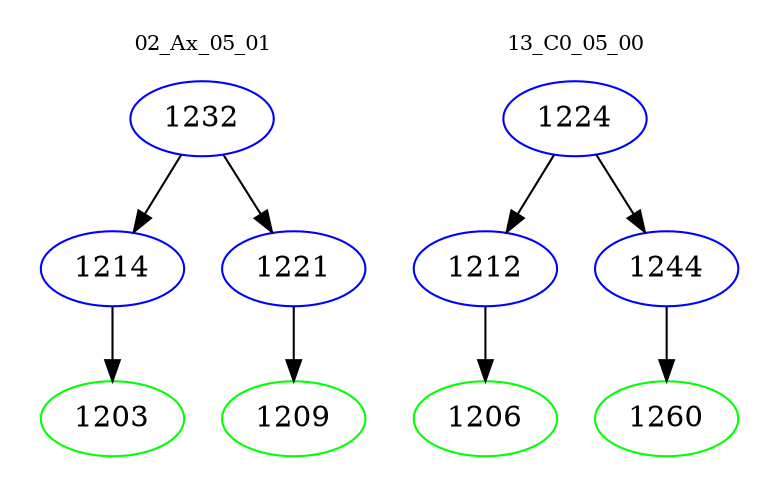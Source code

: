 digraph{
subgraph cluster_0 {
color = white
label = "02_Ax_05_01";
fontsize=10;
T0_1232 [label="1232", color="blue"]
T0_1232 -> T0_1214 [color="black"]
T0_1214 [label="1214", color="blue"]
T0_1214 -> T0_1203 [color="black"]
T0_1203 [label="1203", color="green"]
T0_1232 -> T0_1221 [color="black"]
T0_1221 [label="1221", color="blue"]
T0_1221 -> T0_1209 [color="black"]
T0_1209 [label="1209", color="green"]
}
subgraph cluster_1 {
color = white
label = "13_C0_05_00";
fontsize=10;
T1_1224 [label="1224", color="blue"]
T1_1224 -> T1_1212 [color="black"]
T1_1212 [label="1212", color="blue"]
T1_1212 -> T1_1206 [color="black"]
T1_1206 [label="1206", color="green"]
T1_1224 -> T1_1244 [color="black"]
T1_1244 [label="1244", color="blue"]
T1_1244 -> T1_1260 [color="black"]
T1_1260 [label="1260", color="green"]
}
}
